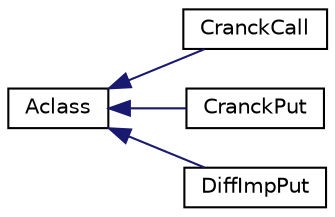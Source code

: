 digraph "Graphical Class Hierarchy"
{
 // LATEX_PDF_SIZE
  edge [fontname="Helvetica",fontsize="10",labelfontname="Helvetica",labelfontsize="10"];
  node [fontname="Helvetica",fontsize="10",shape=record];
  rankdir="LR";
  Node0 [label="Aclass",height=0.2,width=0.4,color="black", fillcolor="white", style="filled",URL="$classAclass.html",tooltip=" "];
  Node0 -> Node1 [dir="back",color="midnightblue",fontsize="10",style="solid",fontname="Helvetica"];
  Node1 [label="CranckCall",height=0.2,width=0.4,color="black", fillcolor="white", style="filled",URL="$classCranckCall.html",tooltip=" "];
  Node0 -> Node2 [dir="back",color="midnightblue",fontsize="10",style="solid",fontname="Helvetica"];
  Node2 [label="CranckPut",height=0.2,width=0.4,color="black", fillcolor="white", style="filled",URL="$classCranckPut.html",tooltip=" "];
  Node0 -> Node3 [dir="back",color="midnightblue",fontsize="10",style="solid",fontname="Helvetica"];
  Node3 [label="DiffImpPut",height=0.2,width=0.4,color="black", fillcolor="white", style="filled",URL="$classDiffImpPut.html",tooltip=" "];
}

